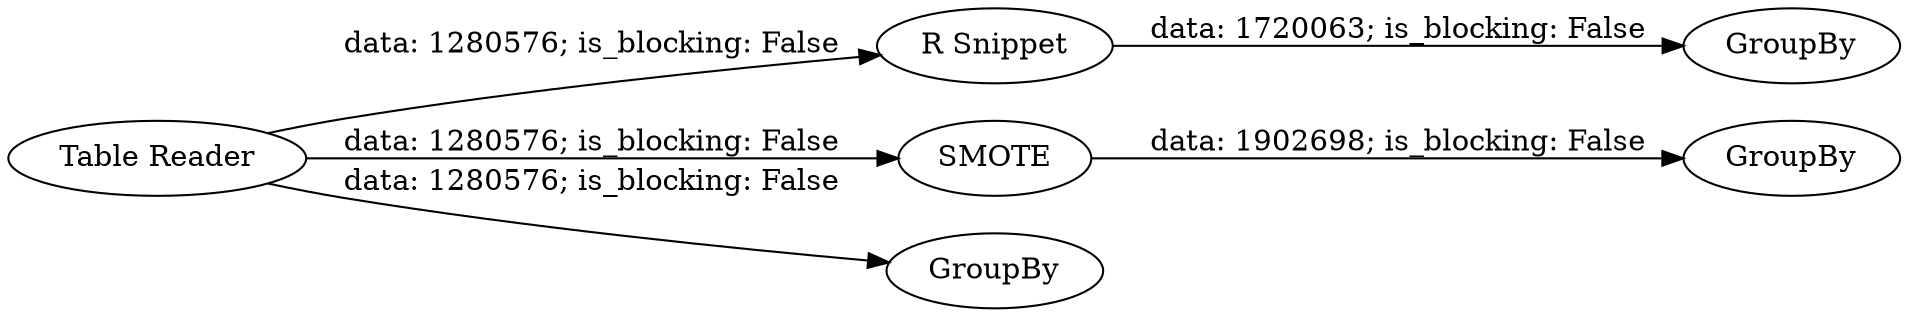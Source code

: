 digraph {
	"-2046674137710151721_487" [label=GroupBy]
	"-2046674137710151721_484" [label="R Snippet"]
	"-2046674137710151721_1" [label="Table Reader"]
	"-2046674137710151721_485" [label=SMOTE]
	"-2046674137710151721_4" [label=GroupBy]
	"-2046674137710151721_486" [label=GroupBy]
	"-2046674137710151721_485" -> "-2046674137710151721_486" [label="data: 1902698; is_blocking: False"]
	"-2046674137710151721_1" -> "-2046674137710151721_485" [label="data: 1280576; is_blocking: False"]
	"-2046674137710151721_484" -> "-2046674137710151721_487" [label="data: 1720063; is_blocking: False"]
	"-2046674137710151721_1" -> "-2046674137710151721_484" [label="data: 1280576; is_blocking: False"]
	"-2046674137710151721_1" -> "-2046674137710151721_4" [label="data: 1280576; is_blocking: False"]
	rankdir=LR
}
